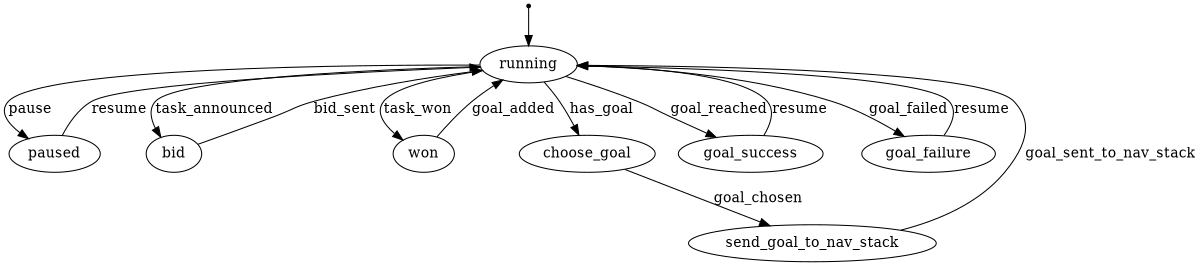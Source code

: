 digraph robot_controller {
#	rankdir=LR;
	size="8,12"

	# node [style=invis] START;
	node [shape=ellipse, label="running"] running;
	node [shape=ellipse, label="paused"] paused;
	node [shape=ellipse, label="bid"] bid;
	node [shape=ellipse, label="won"] won;
	node [shape=ellipse, label="choose_goal"] choose_goal;
	node [shape=ellipse, label="send_goal_to_nav_stack"] send_goal_to_nav_stack;
	node [shape=ellipse, label="goal_success"] goal_success;
	node [shape=ellipse, label="goal_failure"] goal_failure;
	node [shape=point] start;
	
	start        -> running;
	running      -> choose_goal [label="has_goal"];

	# Make a bid
	running      -> bid [label="task_announced"];
	bid          -> running [label="bid_sent"];

	# Task won; add to agenda
	running      -> won [label="task_won"];
	won          -> running [label="goal_added"];

	# Agenda is non-empty; choose a goal and go to it.
	choose_goal  -> send_goal_to_nav_stack [label="goal_chosen"];
	send_goal_to_nav_stack    -> running [label="goal_sent_to_nav_stack"];

	# Pause/resume
	running      -> paused [label="pause"];
	paused       -> running [label="resume"];

	# Success/failure
	running      -> goal_success [label="goal_reached"];
	goal_success -> running [label="resume"];

	running      -> goal_failure [label="goal_failed"];
	goal_failure -> running [label="resume"];
	
}